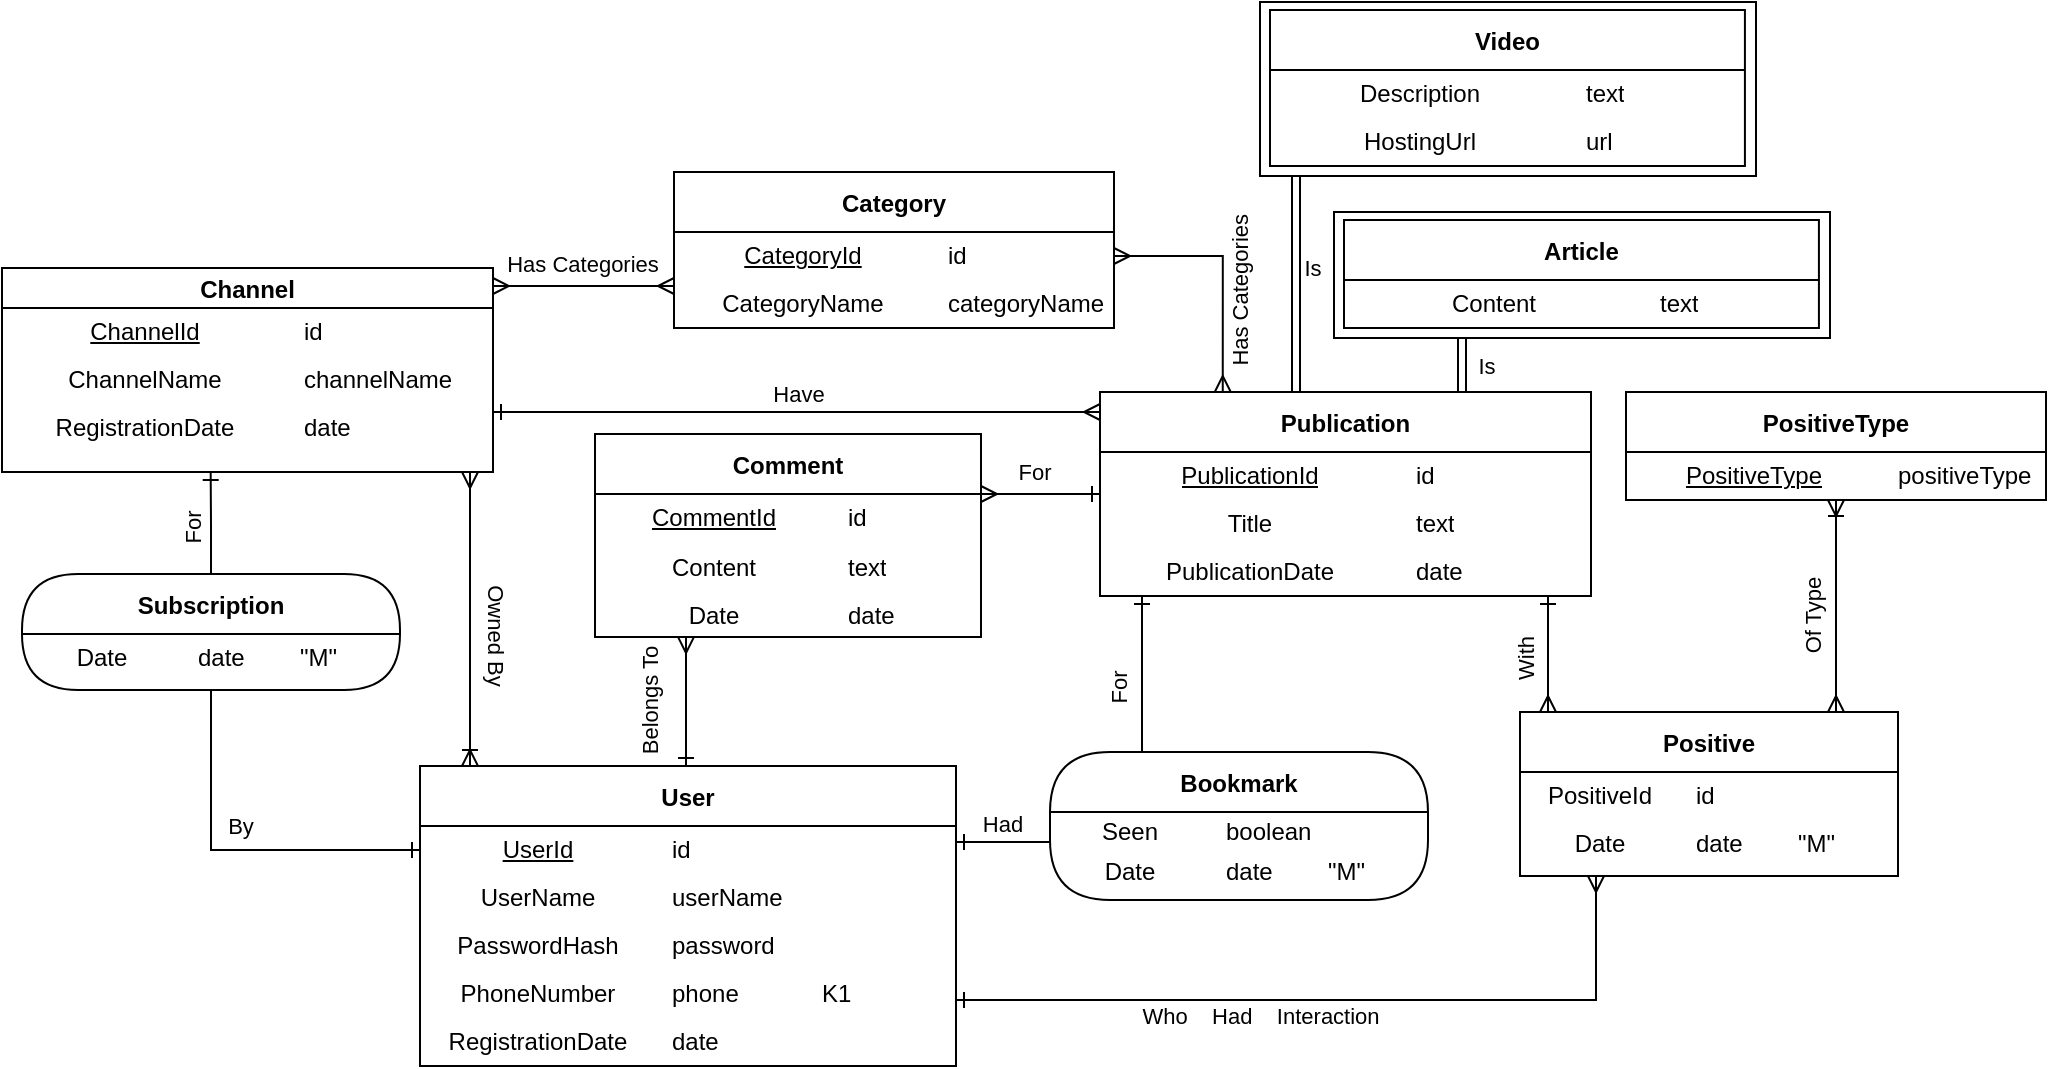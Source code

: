 <mxfile version="22.1.21" type="device">
  <diagram name="Page-1" id="a7904f86-f2b4-8e86-fa97-74104820619b">
    <mxGraphModel dx="1314" dy="-420" grid="0" gridSize="7" guides="1" tooltips="1" connect="1" arrows="1" fold="1" page="1" pageScale="1" pageWidth="1600" pageHeight="1200" background="#FFFFFF" math="0" shadow="0">
      <root>
        <mxCell id="0" />
        <mxCell id="1" parent="0" />
        <mxCell id="O6mVWdG1aA9T7pfdKLCx-261" style="html=1;shape=link;elbow=vertical;edgeStyle=orthogonalEdgeStyle;" parent="1" source="O6mVWdG1aA9T7pfdKLCx-211" target="O6mVWdG1aA9T7pfdKLCx-218" edge="1">
          <mxGeometry relative="1" as="geometry">
            <Array as="points">
              <mxPoint x="665" y="1367" />
              <mxPoint x="665" y="1367" />
            </Array>
          </mxGeometry>
        </mxCell>
        <mxCell id="gUbZzyX4MlJSF8XP6-ke-28" value="Is" style="edgeLabel;html=1;align=center;verticalAlign=middle;resizable=0;points=[];" parent="O6mVWdG1aA9T7pfdKLCx-261" vertex="1" connectable="0">
          <mxGeometry x="-0.313" relative="1" as="geometry">
            <mxPoint x="8" y="12" as="offset" />
          </mxGeometry>
        </mxCell>
        <mxCell id="gUbZzyX4MlJSF8XP6-ke-17" value="" style="rounded=0;whiteSpace=wrap;html=1;" parent="1" vertex="1">
          <mxGeometry x="647" y="1228" width="248" height="87" as="geometry" />
        </mxCell>
        <mxCell id="O6mVWdG1aA9T7pfdKLCx-274" style="edgeStyle=orthogonalEdgeStyle;orthogonalLoop=1;jettySize=auto;html=1;shape=link;" parent="1" source="gUbZzyX4MlJSF8XP6-ke-19" target="O6mVWdG1aA9T7pfdKLCx-218" edge="1">
          <mxGeometry relative="1" as="geometry">
            <mxPoint x="884" y="1317.5" as="sourcePoint" />
            <Array as="points">
              <mxPoint x="748" y="1420" />
              <mxPoint x="748" y="1420" />
            </Array>
          </mxGeometry>
        </mxCell>
        <mxCell id="gUbZzyX4MlJSF8XP6-ke-27" value="Is" style="edgeLabel;html=1;align=center;verticalAlign=middle;resizable=0;points=[];" parent="O6mVWdG1aA9T7pfdKLCx-274" vertex="1" connectable="0">
          <mxGeometry x="-0.308" y="2" relative="1" as="geometry">
            <mxPoint x="10" y="4" as="offset" />
          </mxGeometry>
        </mxCell>
        <mxCell id="O6mVWdG1aA9T7pfdKLCx-171" value="User" style="shape=table;startSize=30;container=1;collapsible=0;childLayout=tableLayout;fixedRows=1;rowLines=0;fontStyle=1;rounded=0;shadow=0;glass=0;strokeColor=default;swimlaneBody=1;horizontal=1;swimlaneHead=1;top=1;bottom=1;left=1;right=1;connectable=1;allowArrows=1;fixDash=0;editable=1;movable=1;resizable=1;rotatable=1;deletable=1;treeFolding=0;pointerEvents=1;enumerate=0;comic=0;movableLabel=0;backgroundOutline=0;metaEdit=0;snapToPoint=0;resizeLastRow=0;columnLines=0;align=center;" parent="1" vertex="1">
          <mxGeometry x="227" y="1610" width="268" height="150" as="geometry" />
        </mxCell>
        <mxCell id="O6mVWdG1aA9T7pfdKLCx-172" value="" style="shape=tableRow;horizontal=0;startSize=0;swimlaneHead=0;swimlaneBody=0;top=0;left=0;bottom=0;right=0;collapsible=0;dropTarget=0;fillColor=none;points=[[0,0.5],[1,0.5]];portConstraint=eastwest;rounded=0;shadow=0;glass=0;strokeColor=default;" parent="O6mVWdG1aA9T7pfdKLCx-171" vertex="1">
          <mxGeometry y="30" width="268" height="24" as="geometry" />
        </mxCell>
        <mxCell id="O6mVWdG1aA9T7pfdKLCx-173" value="&lt;u&gt;UserId&lt;/u&gt;" style="shape=partialRectangle;html=1;whiteSpace=wrap;connectable=0;fillColor=none;top=0;left=0;bottom=0;right=0;overflow=hidden;pointerEvents=1;rounded=0;shadow=0;glass=0;strokeColor=default;spacing=0;spacingBottom=0;" parent="O6mVWdG1aA9T7pfdKLCx-172" vertex="1">
          <mxGeometry width="118" height="24" as="geometry">
            <mxRectangle width="118" height="24" as="alternateBounds" />
          </mxGeometry>
        </mxCell>
        <mxCell id="O6mVWdG1aA9T7pfdKLCx-174" value="id" style="shape=partialRectangle;html=1;whiteSpace=wrap;connectable=0;fillColor=none;top=0;left=0;bottom=0;right=0;align=left;spacingLeft=6;overflow=hidden;rounded=0;shadow=0;glass=0;strokeColor=default;" parent="O6mVWdG1aA9T7pfdKLCx-172" vertex="1">
          <mxGeometry x="118" width="75" height="24" as="geometry">
            <mxRectangle width="75" height="24" as="alternateBounds" />
          </mxGeometry>
        </mxCell>
        <mxCell id="gUbZzyX4MlJSF8XP6-ke-1" style="shape=partialRectangle;html=1;whiteSpace=wrap;connectable=0;fillColor=none;top=0;left=0;bottom=0;right=0;align=left;spacingLeft=6;overflow=hidden;rounded=0;shadow=0;glass=0;strokeColor=default;" parent="O6mVWdG1aA9T7pfdKLCx-172" vertex="1">
          <mxGeometry x="193" width="75" height="24" as="geometry">
            <mxRectangle width="75" height="24" as="alternateBounds" />
          </mxGeometry>
        </mxCell>
        <mxCell id="O6mVWdG1aA9T7pfdKLCx-175" value="" style="shape=tableRow;horizontal=0;startSize=0;swimlaneHead=0;swimlaneBody=0;top=0;left=0;bottom=0;right=0;collapsible=0;dropTarget=0;fillColor=none;points=[[0,0.5],[1,0.5]];portConstraint=eastwest;rounded=0;shadow=0;glass=0;strokeColor=default;" parent="O6mVWdG1aA9T7pfdKLCx-171" vertex="1">
          <mxGeometry y="54" width="268" height="24" as="geometry" />
        </mxCell>
        <mxCell id="O6mVWdG1aA9T7pfdKLCx-176" value="UserName" style="shape=partialRectangle;html=1;whiteSpace=wrap;connectable=0;fillColor=none;top=0;left=0;bottom=0;right=0;overflow=hidden;rounded=0;shadow=0;glass=0;strokeColor=default;" parent="O6mVWdG1aA9T7pfdKLCx-175" vertex="1">
          <mxGeometry width="118" height="24" as="geometry">
            <mxRectangle width="118" height="24" as="alternateBounds" />
          </mxGeometry>
        </mxCell>
        <mxCell id="O6mVWdG1aA9T7pfdKLCx-177" value="userName" style="shape=partialRectangle;html=1;connectable=0;fillColor=none;top=0;left=0;bottom=0;right=0;align=left;spacingLeft=6;overflow=hidden;rounded=0;shadow=0;glass=0;strokeColor=default;labelBorderColor=none;whiteSpace=wrap;" parent="O6mVWdG1aA9T7pfdKLCx-175" vertex="1">
          <mxGeometry x="118" width="75" height="24" as="geometry">
            <mxRectangle width="75" height="24" as="alternateBounds" />
          </mxGeometry>
        </mxCell>
        <mxCell id="gUbZzyX4MlJSF8XP6-ke-2" style="shape=partialRectangle;html=1;connectable=0;fillColor=none;top=0;left=0;bottom=0;right=0;align=left;spacingLeft=6;overflow=hidden;rounded=0;shadow=0;glass=0;strokeColor=default;labelBorderColor=none;whiteSpace=wrap;" parent="O6mVWdG1aA9T7pfdKLCx-175" vertex="1">
          <mxGeometry x="193" width="75" height="24" as="geometry">
            <mxRectangle width="75" height="24" as="alternateBounds" />
          </mxGeometry>
        </mxCell>
        <mxCell id="O6mVWdG1aA9T7pfdKLCx-178" value="" style="shape=tableRow;horizontal=0;startSize=0;swimlaneHead=0;swimlaneBody=0;top=0;left=0;bottom=0;right=0;collapsible=0;dropTarget=0;fillColor=none;points=[[0,0.5],[1,0.5]];portConstraint=eastwest;rounded=0;shadow=0;glass=0;strokeColor=default;" parent="O6mVWdG1aA9T7pfdKLCx-171" vertex="1">
          <mxGeometry y="78" width="268" height="24" as="geometry" />
        </mxCell>
        <mxCell id="O6mVWdG1aA9T7pfdKLCx-179" value="PasswordHash" style="shape=partialRectangle;html=1;whiteSpace=wrap;connectable=0;fillColor=none;top=0;left=0;bottom=0;right=0;overflow=hidden;rounded=0;shadow=0;glass=0;strokeColor=default;" parent="O6mVWdG1aA9T7pfdKLCx-178" vertex="1">
          <mxGeometry width="118" height="24" as="geometry">
            <mxRectangle width="118" height="24" as="alternateBounds" />
          </mxGeometry>
        </mxCell>
        <mxCell id="O6mVWdG1aA9T7pfdKLCx-180" value="password" style="shape=partialRectangle;html=1;connectable=0;fillColor=none;top=0;left=0;bottom=0;right=0;align=left;spacingLeft=6;overflow=hidden;rounded=0;shadow=0;glass=0;strokeColor=default;labelBorderColor=none;whiteSpace=wrap;" parent="O6mVWdG1aA9T7pfdKLCx-178" vertex="1">
          <mxGeometry x="118" width="75" height="24" as="geometry">
            <mxRectangle width="75" height="24" as="alternateBounds" />
          </mxGeometry>
        </mxCell>
        <mxCell id="gUbZzyX4MlJSF8XP6-ke-3" value="" style="shape=partialRectangle;html=1;connectable=0;fillColor=none;top=0;left=0;bottom=0;right=0;align=left;spacingLeft=6;overflow=hidden;rounded=0;shadow=0;glass=0;strokeColor=default;labelBorderColor=none;whiteSpace=wrap;" parent="O6mVWdG1aA9T7pfdKLCx-178" vertex="1">
          <mxGeometry x="193" width="75" height="24" as="geometry">
            <mxRectangle width="75" height="24" as="alternateBounds" />
          </mxGeometry>
        </mxCell>
        <mxCell id="O6mVWdG1aA9T7pfdKLCx-181" value="" style="shape=tableRow;horizontal=0;startSize=0;swimlaneHead=0;swimlaneBody=0;top=0;left=0;bottom=0;right=0;collapsible=0;dropTarget=0;fillColor=none;points=[[0,0.5],[1,0.5]];portConstraint=eastwest;rounded=0;shadow=0;glass=0;strokeColor=default;" parent="O6mVWdG1aA9T7pfdKLCx-171" vertex="1">
          <mxGeometry y="102" width="268" height="24" as="geometry" />
        </mxCell>
        <mxCell id="O6mVWdG1aA9T7pfdKLCx-182" value="PhoneNumber" style="shape=partialRectangle;html=1;whiteSpace=wrap;connectable=0;fillColor=none;top=0;left=0;bottom=0;right=0;overflow=hidden;rounded=0;shadow=0;glass=0;strokeColor=default;" parent="O6mVWdG1aA9T7pfdKLCx-181" vertex="1">
          <mxGeometry width="118" height="24" as="geometry">
            <mxRectangle width="118" height="24" as="alternateBounds" />
          </mxGeometry>
        </mxCell>
        <mxCell id="O6mVWdG1aA9T7pfdKLCx-183" value="phone" style="shape=partialRectangle;html=1;connectable=0;fillColor=none;top=0;left=0;bottom=0;right=0;align=left;spacingLeft=6;overflow=hidden;rounded=0;shadow=0;glass=0;strokeColor=default;labelBorderColor=none;whiteSpace=wrap;" parent="O6mVWdG1aA9T7pfdKLCx-181" vertex="1">
          <mxGeometry x="118" width="75" height="24" as="geometry">
            <mxRectangle width="75" height="24" as="alternateBounds" />
          </mxGeometry>
        </mxCell>
        <mxCell id="gUbZzyX4MlJSF8XP6-ke-4" value="K1" style="shape=partialRectangle;html=1;connectable=0;fillColor=none;top=0;left=0;bottom=0;right=0;align=left;spacingLeft=6;overflow=hidden;rounded=0;shadow=0;glass=0;strokeColor=default;labelBorderColor=none;whiteSpace=wrap;" parent="O6mVWdG1aA9T7pfdKLCx-181" vertex="1">
          <mxGeometry x="193" width="75" height="24" as="geometry">
            <mxRectangle width="75" height="24" as="alternateBounds" />
          </mxGeometry>
        </mxCell>
        <mxCell id="O6mVWdG1aA9T7pfdKLCx-184" value="" style="shape=tableRow;horizontal=0;startSize=0;swimlaneHead=0;swimlaneBody=0;top=0;left=0;bottom=0;right=0;collapsible=0;dropTarget=0;fillColor=none;points=[[0,0.5],[1,0.5]];portConstraint=eastwest;rounded=0;shadow=0;glass=0;strokeColor=default;" parent="O6mVWdG1aA9T7pfdKLCx-171" vertex="1">
          <mxGeometry y="126" width="268" height="24" as="geometry" />
        </mxCell>
        <mxCell id="O6mVWdG1aA9T7pfdKLCx-185" value="RegistrationDate" style="shape=partialRectangle;html=1;whiteSpace=wrap;connectable=0;fillColor=none;top=0;left=0;bottom=0;right=0;overflow=hidden;rounded=0;shadow=0;glass=0;strokeColor=default;" parent="O6mVWdG1aA9T7pfdKLCx-184" vertex="1">
          <mxGeometry width="118" height="24" as="geometry">
            <mxRectangle width="118" height="24" as="alternateBounds" />
          </mxGeometry>
        </mxCell>
        <mxCell id="O6mVWdG1aA9T7pfdKLCx-186" value="date" style="shape=partialRectangle;html=1;connectable=0;fillColor=none;top=0;left=0;bottom=0;right=0;align=left;spacingLeft=6;overflow=hidden;rounded=0;shadow=0;glass=0;strokeColor=default;labelBorderColor=none;whiteSpace=wrap;" parent="O6mVWdG1aA9T7pfdKLCx-184" vertex="1">
          <mxGeometry x="118" width="75" height="24" as="geometry">
            <mxRectangle width="75" height="24" as="alternateBounds" />
          </mxGeometry>
        </mxCell>
        <mxCell id="gUbZzyX4MlJSF8XP6-ke-5" style="shape=partialRectangle;html=1;connectable=0;fillColor=none;top=0;left=0;bottom=0;right=0;align=left;spacingLeft=6;overflow=hidden;rounded=0;shadow=0;glass=0;strokeColor=default;labelBorderColor=none;whiteSpace=wrap;" parent="O6mVWdG1aA9T7pfdKLCx-184" vertex="1">
          <mxGeometry x="193" width="75" height="24" as="geometry">
            <mxRectangle width="75" height="24" as="alternateBounds" />
          </mxGeometry>
        </mxCell>
        <mxCell id="O6mVWdG1aA9T7pfdKLCx-187" value="Comment" style="shape=table;startSize=30;container=1;collapsible=0;childLayout=tableLayout;fixedRows=1;rowLines=0;fontStyle=1;rounded=0;shadow=0;glass=0;strokeColor=default;swimlaneBody=1;horizontal=1;swimlaneHead=1;top=1;bottom=1;left=1;right=1;connectable=1;allowArrows=1;fixDash=0;editable=1;movable=1;resizable=1;rotatable=1;deletable=1;treeFolding=0;pointerEvents=1;enumerate=0;comic=0;movableLabel=0;backgroundOutline=0;metaEdit=0;snapToPoint=0;resizeLastRow=0;columnLines=0;align=center;" parent="1" vertex="1">
          <mxGeometry x="314.5" y="1444" width="193" height="101.458" as="geometry" />
        </mxCell>
        <mxCell id="O6mVWdG1aA9T7pfdKLCx-188" value="" style="shape=tableRow;horizontal=0;startSize=0;swimlaneHead=0;swimlaneBody=0;top=0;left=0;bottom=0;right=0;collapsible=0;dropTarget=0;fillColor=none;points=[[0,0.5],[1,0.5]];portConstraint=eastwest;rounded=0;shadow=0;glass=0;strokeColor=default;" parent="O6mVWdG1aA9T7pfdKLCx-187" vertex="1">
          <mxGeometry y="30" width="193" height="24" as="geometry" />
        </mxCell>
        <mxCell id="O6mVWdG1aA9T7pfdKLCx-189" value="&lt;u&gt;CommentId&lt;/u&gt;" style="shape=partialRectangle;html=1;whiteSpace=wrap;connectable=0;fillColor=none;top=0;left=0;bottom=0;right=0;overflow=hidden;pointerEvents=1;rounded=0;shadow=0;glass=0;strokeColor=default;spacing=0;spacingBottom=0;" parent="O6mVWdG1aA9T7pfdKLCx-188" vertex="1">
          <mxGeometry width="118" height="24" as="geometry">
            <mxRectangle width="118" height="24" as="alternateBounds" />
          </mxGeometry>
        </mxCell>
        <mxCell id="O6mVWdG1aA9T7pfdKLCx-190" value="id" style="shape=partialRectangle;html=1;whiteSpace=wrap;connectable=0;fillColor=none;top=0;left=0;bottom=0;right=0;align=left;spacingLeft=6;overflow=hidden;rounded=0;shadow=0;glass=0;strokeColor=default;" parent="O6mVWdG1aA9T7pfdKLCx-188" vertex="1">
          <mxGeometry x="118" width="75" height="24" as="geometry">
            <mxRectangle width="75" height="24" as="alternateBounds" />
          </mxGeometry>
        </mxCell>
        <mxCell id="O6mVWdG1aA9T7pfdKLCx-191" value="" style="shape=tableRow;horizontal=0;startSize=0;swimlaneHead=0;swimlaneBody=0;top=0;left=0;bottom=0;right=0;collapsible=0;dropTarget=0;fillColor=none;points=[[0,0.5],[1,0.5]];portConstraint=eastwest;rounded=0;shadow=0;glass=0;strokeColor=default;" parent="O6mVWdG1aA9T7pfdKLCx-187" vertex="1">
          <mxGeometry y="54" width="193" height="26" as="geometry" />
        </mxCell>
        <mxCell id="O6mVWdG1aA9T7pfdKLCx-192" value="Content" style="shape=partialRectangle;html=1;whiteSpace=wrap;connectable=0;fillColor=none;top=0;left=0;bottom=0;right=0;overflow=hidden;rounded=0;shadow=0;glass=0;strokeColor=default;" parent="O6mVWdG1aA9T7pfdKLCx-191" vertex="1">
          <mxGeometry width="118" height="26" as="geometry">
            <mxRectangle width="118" height="26" as="alternateBounds" />
          </mxGeometry>
        </mxCell>
        <mxCell id="O6mVWdG1aA9T7pfdKLCx-193" value="text" style="shape=partialRectangle;html=1;connectable=0;fillColor=none;top=0;left=0;bottom=0;right=0;align=left;spacingLeft=6;overflow=hidden;rounded=0;shadow=0;glass=0;strokeColor=default;labelBorderColor=none;whiteSpace=wrap;" parent="O6mVWdG1aA9T7pfdKLCx-191" vertex="1">
          <mxGeometry x="118" width="75" height="26" as="geometry">
            <mxRectangle width="75" height="26" as="alternateBounds" />
          </mxGeometry>
        </mxCell>
        <mxCell id="gUbZzyX4MlJSF8XP6-ke-14" style="shape=tableRow;horizontal=0;startSize=0;swimlaneHead=0;swimlaneBody=0;top=0;left=0;bottom=0;right=0;collapsible=0;dropTarget=0;fillColor=none;points=[[0,0.5],[1,0.5]];portConstraint=eastwest;rounded=0;shadow=0;glass=0;strokeColor=default;" parent="O6mVWdG1aA9T7pfdKLCx-187" vertex="1">
          <mxGeometry y="80" width="193" height="21" as="geometry" />
        </mxCell>
        <mxCell id="gUbZzyX4MlJSF8XP6-ke-15" value="Date" style="shape=partialRectangle;html=1;whiteSpace=wrap;connectable=0;fillColor=none;top=0;left=0;bottom=0;right=0;overflow=hidden;rounded=0;shadow=0;glass=0;strokeColor=default;" parent="gUbZzyX4MlJSF8XP6-ke-14" vertex="1">
          <mxGeometry width="118" height="21" as="geometry">
            <mxRectangle width="118" height="21" as="alternateBounds" />
          </mxGeometry>
        </mxCell>
        <mxCell id="gUbZzyX4MlJSF8XP6-ke-16" value="date" style="shape=partialRectangle;html=1;connectable=0;fillColor=none;top=0;left=0;bottom=0;right=0;align=left;spacingLeft=6;overflow=hidden;rounded=0;shadow=0;glass=0;strokeColor=default;labelBorderColor=none;whiteSpace=wrap;" parent="gUbZzyX4MlJSF8XP6-ke-14" vertex="1">
          <mxGeometry x="118" width="75" height="21" as="geometry">
            <mxRectangle width="75" height="21" as="alternateBounds" />
          </mxGeometry>
        </mxCell>
        <mxCell id="upO5-8cxr_w6HG9FUY-J-70" style="edgeStyle=orthogonalEdgeStyle;rounded=0;orthogonalLoop=1;jettySize=auto;html=1;endArrow=ERoneToMany;endFill=0;startArrow=ERmany;startFill=0;" parent="1" target="O6mVWdG1aA9T7pfdKLCx-171" edge="1">
          <mxGeometry relative="1" as="geometry">
            <mxPoint x="252" y="1463" as="sourcePoint" />
            <Array as="points">
              <mxPoint x="252" y="1574" />
              <mxPoint x="252" y="1574" />
            </Array>
          </mxGeometry>
        </mxCell>
        <mxCell id="upO5-8cxr_w6HG9FUY-J-71" value="Owned By" style="edgeLabel;html=1;align=center;verticalAlign=middle;resizable=0;points=[];rotation=90;" parent="upO5-8cxr_w6HG9FUY-J-70" vertex="1" connectable="0">
          <mxGeometry x="-0.019" y="-1" relative="1" as="geometry">
            <mxPoint x="14" y="9" as="offset" />
          </mxGeometry>
        </mxCell>
        <mxCell id="kQStDC7VMyuqAMAWXf__-1" style="edgeStyle=orthogonalEdgeStyle;rounded=0;orthogonalLoop=1;jettySize=auto;html=1;startArrow=ERone;startFill=0;endArrow=ERmany;endFill=0;" parent="1" source="O6mVWdG1aA9T7pfdKLCx-194" target="O6mVWdG1aA9T7pfdKLCx-218" edge="1">
          <mxGeometry relative="1" as="geometry">
            <Array as="points">
              <mxPoint x="430" y="1433" />
              <mxPoint x="430" y="1433" />
            </Array>
          </mxGeometry>
        </mxCell>
        <mxCell id="kQStDC7VMyuqAMAWXf__-2" value="Have" style="edgeLabel;html=1;align=center;verticalAlign=middle;resizable=0;points=[];" parent="kQStDC7VMyuqAMAWXf__-1" vertex="1" connectable="0">
          <mxGeometry x="-0.147" y="2" relative="1" as="geometry">
            <mxPoint x="23" y="-7" as="offset" />
          </mxGeometry>
        </mxCell>
        <mxCell id="O6mVWdG1aA9T7pfdKLCx-194" value="Channel" style="shape=table;startSize=20;container=1;collapsible=0;childLayout=tableLayout;fixedRows=1;rowLines=0;fontStyle=1;rounded=0;shadow=0;glass=0;strokeColor=default;swimlaneBody=1;horizontal=1;swimlaneHead=1;top=1;bottom=1;left=1;right=1;connectable=1;allowArrows=1;fixDash=0;editable=1;movable=1;resizable=1;rotatable=1;deletable=1;treeFolding=0;pointerEvents=1;enumerate=0;comic=0;movableLabel=0;backgroundOutline=0;metaEdit=0;snapToPoint=0;resizeLastRow=0;columnLines=0;align=center;" parent="1" vertex="1">
          <mxGeometry x="18" y="1361" width="245.5" height="102" as="geometry" />
        </mxCell>
        <mxCell id="O6mVWdG1aA9T7pfdKLCx-195" value="" style="shape=tableRow;horizontal=0;startSize=0;swimlaneHead=0;swimlaneBody=0;top=0;left=0;bottom=0;right=0;collapsible=0;dropTarget=0;fillColor=none;points=[[0,0.5],[1,0.5]];portConstraint=eastwest;rounded=0;shadow=0;glass=0;strokeColor=default;" parent="O6mVWdG1aA9T7pfdKLCx-194" vertex="1">
          <mxGeometry y="20" width="245.5" height="24" as="geometry" />
        </mxCell>
        <mxCell id="O6mVWdG1aA9T7pfdKLCx-196" value="&lt;u&gt;ChannelId&lt;/u&gt;" style="shape=partialRectangle;html=1;whiteSpace=wrap;connectable=0;fillColor=none;top=0;left=0;bottom=0;right=0;overflow=hidden;pointerEvents=1;rounded=0;shadow=0;glass=0;strokeColor=default;spacing=0;spacingBottom=0;" parent="O6mVWdG1aA9T7pfdKLCx-195" vertex="1">
          <mxGeometry width="143" height="24" as="geometry">
            <mxRectangle width="143" height="24" as="alternateBounds" />
          </mxGeometry>
        </mxCell>
        <mxCell id="O6mVWdG1aA9T7pfdKLCx-197" value="id" style="shape=partialRectangle;html=1;whiteSpace=wrap;connectable=0;fillColor=none;top=0;left=0;bottom=0;right=0;align=left;spacingLeft=6;overflow=hidden;rounded=0;shadow=0;glass=0;strokeColor=default;" parent="O6mVWdG1aA9T7pfdKLCx-195" vertex="1">
          <mxGeometry x="143" width="103" height="24" as="geometry">
            <mxRectangle width="103" height="24" as="alternateBounds" />
          </mxGeometry>
        </mxCell>
        <mxCell id="O6mVWdG1aA9T7pfdKLCx-198" value="" style="shape=tableRow;horizontal=0;startSize=0;swimlaneHead=0;swimlaneBody=0;top=0;left=0;bottom=0;right=0;collapsible=0;dropTarget=0;fillColor=none;points=[[0,0.5],[1,0.5]];portConstraint=eastwest;rounded=0;shadow=0;glass=0;strokeColor=default;" parent="O6mVWdG1aA9T7pfdKLCx-194" vertex="1">
          <mxGeometry y="44" width="245.5" height="24" as="geometry" />
        </mxCell>
        <mxCell id="O6mVWdG1aA9T7pfdKLCx-199" value="ChannelName" style="shape=partialRectangle;html=1;whiteSpace=wrap;connectable=0;fillColor=none;top=0;left=0;bottom=0;right=0;overflow=hidden;rounded=0;shadow=0;glass=0;strokeColor=default;" parent="O6mVWdG1aA9T7pfdKLCx-198" vertex="1">
          <mxGeometry width="143" height="24" as="geometry">
            <mxRectangle width="143" height="24" as="alternateBounds" />
          </mxGeometry>
        </mxCell>
        <mxCell id="O6mVWdG1aA9T7pfdKLCx-200" value="channelName" style="shape=partialRectangle;html=1;connectable=0;fillColor=none;top=0;left=0;bottom=0;right=0;align=left;spacingLeft=6;overflow=hidden;rounded=0;shadow=0;glass=0;strokeColor=default;labelBorderColor=none;whiteSpace=wrap;" parent="O6mVWdG1aA9T7pfdKLCx-198" vertex="1">
          <mxGeometry x="143" width="103" height="24" as="geometry">
            <mxRectangle width="103" height="24" as="alternateBounds" />
          </mxGeometry>
        </mxCell>
        <mxCell id="O6mVWdG1aA9T7pfdKLCx-201" value="" style="shape=tableRow;horizontal=0;startSize=0;swimlaneHead=0;swimlaneBody=0;top=0;left=0;bottom=0;right=0;collapsible=0;dropTarget=0;fillColor=none;points=[[0,0.5],[1,0.5]];portConstraint=eastwest;rounded=0;shadow=0;glass=0;strokeColor=default;" parent="O6mVWdG1aA9T7pfdKLCx-194" vertex="1">
          <mxGeometry y="68" width="245.5" height="24" as="geometry" />
        </mxCell>
        <mxCell id="O6mVWdG1aA9T7pfdKLCx-202" value="RegistrationDate" style="shape=partialRectangle;html=1;whiteSpace=wrap;connectable=0;fillColor=none;top=0;left=0;bottom=0;right=0;overflow=hidden;rounded=0;shadow=0;glass=0;strokeColor=default;" parent="O6mVWdG1aA9T7pfdKLCx-201" vertex="1">
          <mxGeometry width="143" height="24" as="geometry">
            <mxRectangle width="143" height="24" as="alternateBounds" />
          </mxGeometry>
        </mxCell>
        <mxCell id="O6mVWdG1aA9T7pfdKLCx-203" value="date" style="shape=partialRectangle;html=1;connectable=0;fillColor=none;top=0;left=0;bottom=0;right=0;align=left;spacingLeft=6;overflow=hidden;rounded=0;shadow=0;glass=0;strokeColor=default;labelBorderColor=none;whiteSpace=wrap;" parent="O6mVWdG1aA9T7pfdKLCx-201" vertex="1">
          <mxGeometry x="143" width="103" height="24" as="geometry">
            <mxRectangle width="103" height="24" as="alternateBounds" />
          </mxGeometry>
        </mxCell>
        <mxCell id="O6mVWdG1aA9T7pfdKLCx-204" value="Category" style="shape=table;startSize=30;container=1;collapsible=0;childLayout=tableLayout;fixedRows=1;rowLines=0;fontStyle=1;rounded=0;shadow=0;glass=0;strokeColor=default;swimlaneBody=1;horizontal=1;swimlaneHead=1;top=1;bottom=1;left=1;right=1;connectable=1;allowArrows=1;fixDash=0;editable=1;movable=1;resizable=1;rotatable=1;deletable=1;treeFolding=0;pointerEvents=1;enumerate=0;comic=0;movableLabel=0;backgroundOutline=0;metaEdit=0;snapToPoint=0;resizeLastRow=0;columnLines=0;align=center;" parent="1" vertex="1">
          <mxGeometry x="354" y="1313" width="220" height="78" as="geometry" />
        </mxCell>
        <mxCell id="O6mVWdG1aA9T7pfdKLCx-205" value="" style="shape=tableRow;horizontal=0;startSize=0;swimlaneHead=0;swimlaneBody=0;top=0;left=0;bottom=0;right=0;collapsible=0;dropTarget=0;fillColor=none;points=[[0,0.5],[1,0.5]];portConstraint=eastwest;rounded=0;shadow=0;glass=0;strokeColor=default;" parent="O6mVWdG1aA9T7pfdKLCx-204" vertex="1">
          <mxGeometry y="30" width="220" height="24" as="geometry" />
        </mxCell>
        <mxCell id="O6mVWdG1aA9T7pfdKLCx-206" value="&lt;u&gt;CategoryId&lt;/u&gt;" style="shape=partialRectangle;html=1;whiteSpace=wrap;connectable=0;fillColor=none;top=0;left=0;bottom=0;right=0;overflow=hidden;pointerEvents=1;rounded=0;shadow=0;glass=0;strokeColor=default;spacing=0;spacingBottom=0;" parent="O6mVWdG1aA9T7pfdKLCx-205" vertex="1">
          <mxGeometry width="129" height="24" as="geometry">
            <mxRectangle width="129" height="24" as="alternateBounds" />
          </mxGeometry>
        </mxCell>
        <mxCell id="O6mVWdG1aA9T7pfdKLCx-207" value="id" style="shape=partialRectangle;html=1;whiteSpace=wrap;connectable=0;fillColor=none;top=0;left=0;bottom=0;right=0;align=left;spacingLeft=6;overflow=hidden;rounded=0;shadow=0;glass=0;strokeColor=default;" parent="O6mVWdG1aA9T7pfdKLCx-205" vertex="1">
          <mxGeometry x="129" width="91" height="24" as="geometry">
            <mxRectangle width="91" height="24" as="alternateBounds" />
          </mxGeometry>
        </mxCell>
        <mxCell id="O6mVWdG1aA9T7pfdKLCx-208" value="" style="shape=tableRow;horizontal=0;startSize=0;swimlaneHead=0;swimlaneBody=0;top=0;left=0;bottom=0;right=0;collapsible=0;dropTarget=0;fillColor=none;points=[[0,0.5],[1,0.5]];portConstraint=eastwest;rounded=0;shadow=0;glass=0;strokeColor=default;" parent="O6mVWdG1aA9T7pfdKLCx-204" vertex="1">
          <mxGeometry y="54" width="220" height="24" as="geometry" />
        </mxCell>
        <mxCell id="O6mVWdG1aA9T7pfdKLCx-209" value="CategoryName" style="shape=partialRectangle;html=1;whiteSpace=wrap;connectable=0;fillColor=none;top=0;left=0;bottom=0;right=0;overflow=hidden;rounded=0;shadow=0;glass=0;strokeColor=default;" parent="O6mVWdG1aA9T7pfdKLCx-208" vertex="1">
          <mxGeometry width="129" height="24" as="geometry">
            <mxRectangle width="129" height="24" as="alternateBounds" />
          </mxGeometry>
        </mxCell>
        <mxCell id="O6mVWdG1aA9T7pfdKLCx-210" value="categoryName" style="shape=partialRectangle;html=1;connectable=0;fillColor=none;top=0;left=0;bottom=0;right=0;align=left;spacingLeft=6;overflow=hidden;rounded=0;shadow=0;glass=0;strokeColor=default;labelBorderColor=none;whiteSpace=wrap;" parent="O6mVWdG1aA9T7pfdKLCx-208" vertex="1">
          <mxGeometry x="129" width="91" height="24" as="geometry">
            <mxRectangle width="91" height="24" as="alternateBounds" />
          </mxGeometry>
        </mxCell>
        <object label="Video" id="O6mVWdG1aA9T7pfdKLCx-211">
          <mxCell style="shape=table;startSize=30;container=1;collapsible=0;childLayout=tableLayout;fixedRows=1;rowLines=0;fontStyle=1;rounded=0;shadow=0;glass=0;swimlaneBody=1;horizontal=1;swimlaneHead=1;top=1;bottom=1;left=1;right=1;connectable=1;allowArrows=1;fixDash=0;editable=1;movable=1;resizable=1;rotatable=1;deletable=1;treeFolding=0;pointerEvents=1;enumerate=0;comic=0;movableLabel=0;backgroundOutline=0;metaEdit=0;snapToPoint=0;resizeLastRow=0;columnLines=0;align=center;resizeLast=0;treeMoving=0;moveCells=0;" parent="1" vertex="1">
            <mxGeometry x="652" y="1232" width="237.462" height="78" as="geometry" />
          </mxCell>
        </object>
        <mxCell id="O6mVWdG1aA9T7pfdKLCx-212" value="" style="shape=tableRow;horizontal=0;startSize=0;swimlaneHead=0;swimlaneBody=0;top=0;left=0;bottom=0;right=0;collapsible=0;dropTarget=0;fillColor=none;points=[[0,0.5],[1,0.5]];portConstraint=eastwest;rounded=0;shadow=0;glass=0;strokeColor=default;" parent="O6mVWdG1aA9T7pfdKLCx-211" vertex="1">
          <mxGeometry y="30" width="237.462" height="24" as="geometry" />
        </mxCell>
        <mxCell id="O6mVWdG1aA9T7pfdKLCx-213" value="Description" style="shape=partialRectangle;html=1;whiteSpace=wrap;connectable=0;fillColor=none;top=0;left=0;bottom=0;right=0;overflow=hidden;rounded=0;shadow=0;glass=0;strokeColor=default;" parent="O6mVWdG1aA9T7pfdKLCx-212" vertex="1">
          <mxGeometry width="150" height="24" as="geometry">
            <mxRectangle width="150" height="24" as="alternateBounds" />
          </mxGeometry>
        </mxCell>
        <mxCell id="O6mVWdG1aA9T7pfdKLCx-214" value="text" style="shape=partialRectangle;html=1;connectable=0;fillColor=none;top=0;left=0;bottom=0;right=0;align=left;spacingLeft=6;overflow=hidden;rounded=0;shadow=0;glass=0;strokeColor=default;labelBorderColor=none;whiteSpace=wrap;" parent="O6mVWdG1aA9T7pfdKLCx-212" vertex="1">
          <mxGeometry x="150" width="87" height="24" as="geometry">
            <mxRectangle width="87" height="24" as="alternateBounds" />
          </mxGeometry>
        </mxCell>
        <mxCell id="O6mVWdG1aA9T7pfdKLCx-215" value="" style="shape=tableRow;horizontal=0;startSize=0;swimlaneHead=0;swimlaneBody=0;top=0;left=0;bottom=0;right=0;collapsible=0;dropTarget=0;fillColor=none;points=[[0,0.5],[1,0.5]];portConstraint=eastwest;rounded=0;shadow=0;glass=0;strokeColor=default;" parent="O6mVWdG1aA9T7pfdKLCx-211" vertex="1">
          <mxGeometry y="54" width="237.462" height="24" as="geometry" />
        </mxCell>
        <mxCell id="O6mVWdG1aA9T7pfdKLCx-216" value="HostingUrl" style="shape=partialRectangle;html=1;whiteSpace=wrap;connectable=0;fillColor=none;top=0;left=0;bottom=0;right=0;overflow=hidden;rounded=0;shadow=0;glass=0;strokeColor=default;" parent="O6mVWdG1aA9T7pfdKLCx-215" vertex="1">
          <mxGeometry width="150" height="24" as="geometry">
            <mxRectangle width="150" height="24" as="alternateBounds" />
          </mxGeometry>
        </mxCell>
        <mxCell id="O6mVWdG1aA9T7pfdKLCx-217" value="url" style="shape=partialRectangle;html=1;connectable=0;fillColor=none;top=0;left=0;bottom=0;right=0;align=left;spacingLeft=6;overflow=hidden;rounded=0;shadow=0;glass=0;strokeColor=default;labelBorderColor=none;whiteSpace=wrap;" parent="O6mVWdG1aA9T7pfdKLCx-215" vertex="1">
          <mxGeometry x="150" width="87" height="24" as="geometry">
            <mxRectangle width="87" height="24" as="alternateBounds" />
          </mxGeometry>
        </mxCell>
        <mxCell id="upO5-8cxr_w6HG9FUY-J-51" style="edgeStyle=orthogonalEdgeStyle;rounded=0;orthogonalLoop=1;jettySize=auto;html=1;exitX=0.25;exitY=0;exitDx=0;exitDy=0;entryX=1;entryY=0.5;entryDx=0;entryDy=0;endArrow=ERmany;endFill=0;startArrow=ERmany;startFill=0;" parent="1" source="O6mVWdG1aA9T7pfdKLCx-218" target="O6mVWdG1aA9T7pfdKLCx-205" edge="1">
          <mxGeometry relative="1" as="geometry" />
        </mxCell>
        <mxCell id="upO5-8cxr_w6HG9FUY-J-52" value="Has Categories" style="edgeLabel;html=1;align=center;verticalAlign=middle;resizable=0;points=[];rotation=-90;" parent="upO5-8cxr_w6HG9FUY-J-51" vertex="1" connectable="0">
          <mxGeometry x="0.191" y="2" relative="1" as="geometry">
            <mxPoint x="13" y="16" as="offset" />
          </mxGeometry>
        </mxCell>
        <mxCell id="O6mVWdG1aA9T7pfdKLCx-218" value="Publication" style="shape=table;startSize=30;container=1;collapsible=0;childLayout=tableLayout;fixedRows=1;rowLines=0;fontStyle=1;rounded=0;shadow=0;glass=0;strokeColor=default;swimlaneBody=1;horizontal=1;swimlaneHead=1;top=1;bottom=1;left=1;right=1;connectable=1;allowArrows=1;fixDash=0;editable=1;movable=1;resizable=1;rotatable=1;deletable=1;treeFolding=0;pointerEvents=1;enumerate=0;comic=0;movableLabel=0;backgroundOutline=0;metaEdit=0;snapToPoint=0;resizeLastRow=0;columnLines=0;align=center;" parent="1" vertex="1">
          <mxGeometry x="567" y="1423" width="245.5" height="102" as="geometry" />
        </mxCell>
        <mxCell id="O6mVWdG1aA9T7pfdKLCx-219" value="" style="shape=tableRow;horizontal=0;startSize=0;swimlaneHead=0;swimlaneBody=0;top=0;left=0;bottom=0;right=0;collapsible=0;dropTarget=0;fillColor=none;points=[[0,0.5],[1,0.5]];portConstraint=eastwest;rounded=0;shadow=0;glass=0;strokeColor=default;" parent="O6mVWdG1aA9T7pfdKLCx-218" vertex="1">
          <mxGeometry y="30" width="245.5" height="24" as="geometry" />
        </mxCell>
        <mxCell id="O6mVWdG1aA9T7pfdKLCx-220" value="&lt;u&gt;PublicationId&lt;/u&gt;" style="shape=partialRectangle;html=1;whiteSpace=wrap;connectable=0;fillColor=none;top=0;left=0;bottom=0;right=0;overflow=hidden;pointerEvents=1;rounded=0;shadow=0;glass=0;strokeColor=default;spacing=0;spacingBottom=0;" parent="O6mVWdG1aA9T7pfdKLCx-219" vertex="1">
          <mxGeometry width="150" height="24" as="geometry">
            <mxRectangle width="150" height="24" as="alternateBounds" />
          </mxGeometry>
        </mxCell>
        <mxCell id="O6mVWdG1aA9T7pfdKLCx-221" value="id" style="shape=partialRectangle;html=1;whiteSpace=wrap;connectable=0;fillColor=none;top=0;left=0;bottom=0;right=0;align=left;spacingLeft=6;overflow=hidden;rounded=0;shadow=0;glass=0;strokeColor=default;" parent="O6mVWdG1aA9T7pfdKLCx-219" vertex="1">
          <mxGeometry x="150" width="96" height="24" as="geometry">
            <mxRectangle width="96" height="24" as="alternateBounds" />
          </mxGeometry>
        </mxCell>
        <mxCell id="O6mVWdG1aA9T7pfdKLCx-222" value="" style="shape=tableRow;horizontal=0;startSize=0;swimlaneHead=0;swimlaneBody=0;top=0;left=0;bottom=0;right=0;collapsible=0;dropTarget=0;fillColor=none;points=[[0,0.5],[1,0.5]];portConstraint=eastwest;rounded=0;shadow=0;glass=0;strokeColor=default;" parent="O6mVWdG1aA9T7pfdKLCx-218" vertex="1">
          <mxGeometry y="54" width="245.5" height="24" as="geometry" />
        </mxCell>
        <mxCell id="O6mVWdG1aA9T7pfdKLCx-223" value="Title" style="shape=partialRectangle;html=1;whiteSpace=wrap;connectable=0;fillColor=none;top=0;left=0;bottom=0;right=0;overflow=hidden;rounded=0;shadow=0;glass=0;strokeColor=default;" parent="O6mVWdG1aA9T7pfdKLCx-222" vertex="1">
          <mxGeometry width="150" height="24" as="geometry">
            <mxRectangle width="150" height="24" as="alternateBounds" />
          </mxGeometry>
        </mxCell>
        <mxCell id="O6mVWdG1aA9T7pfdKLCx-224" value="text" style="shape=partialRectangle;html=1;connectable=0;fillColor=none;top=0;left=0;bottom=0;right=0;align=left;spacingLeft=6;overflow=hidden;rounded=0;shadow=0;glass=0;strokeColor=default;labelBorderColor=none;whiteSpace=wrap;" parent="O6mVWdG1aA9T7pfdKLCx-222" vertex="1">
          <mxGeometry x="150" width="96" height="24" as="geometry">
            <mxRectangle width="96" height="24" as="alternateBounds" />
          </mxGeometry>
        </mxCell>
        <mxCell id="gUbZzyX4MlJSF8XP6-ke-10" style="shape=tableRow;horizontal=0;startSize=0;swimlaneHead=0;swimlaneBody=0;top=0;left=0;bottom=0;right=0;collapsible=0;dropTarget=0;fillColor=none;points=[[0,0.5],[1,0.5]];portConstraint=eastwest;rounded=0;shadow=0;glass=0;strokeColor=default;" parent="O6mVWdG1aA9T7pfdKLCx-218" vertex="1">
          <mxGeometry y="78" width="245.5" height="24" as="geometry" />
        </mxCell>
        <mxCell id="gUbZzyX4MlJSF8XP6-ke-11" value="PublicationDate" style="shape=partialRectangle;html=1;whiteSpace=wrap;connectable=0;fillColor=none;top=0;left=0;bottom=0;right=0;overflow=hidden;rounded=0;shadow=0;glass=0;strokeColor=default;" parent="gUbZzyX4MlJSF8XP6-ke-10" vertex="1">
          <mxGeometry width="150" height="24" as="geometry">
            <mxRectangle width="150" height="24" as="alternateBounds" />
          </mxGeometry>
        </mxCell>
        <mxCell id="gUbZzyX4MlJSF8XP6-ke-12" value="date" style="shape=partialRectangle;html=1;connectable=0;fillColor=none;top=0;left=0;bottom=0;right=0;align=left;spacingLeft=6;overflow=hidden;rounded=0;shadow=0;glass=0;strokeColor=default;labelBorderColor=none;whiteSpace=wrap;" parent="gUbZzyX4MlJSF8XP6-ke-10" vertex="1">
          <mxGeometry x="150" width="96" height="24" as="geometry">
            <mxRectangle width="96" height="24" as="alternateBounds" />
          </mxGeometry>
        </mxCell>
        <mxCell id="upO5-8cxr_w6HG9FUY-J-63" style="edgeStyle=orthogonalEdgeStyle;rounded=0;orthogonalLoop=1;jettySize=auto;html=1;exitX=0.5;exitY=0;exitDx=0;exitDy=0;endArrow=ERone;endFill=0;" parent="1" source="O6mVWdG1aA9T7pfdKLCx-231" edge="1">
          <mxGeometry relative="1" as="geometry">
            <mxPoint x="122.333" y="1463" as="targetPoint" />
          </mxGeometry>
        </mxCell>
        <mxCell id="O6mVWdG1aA9T7pfdKLCx-231" value="Subscription" style="shape=table;startSize=30;container=1;collapsible=0;childLayout=tableLayout;fixedRows=1;rowLines=0;fontStyle=1;rounded=1;shadow=0;glass=0;strokeColor=default;columnLines=0;labelBorderColor=none;labelBackgroundColor=none;arcSize=50;" parent="1" vertex="1">
          <mxGeometry x="28" y="1514" width="189" height="58" as="geometry" />
        </mxCell>
        <mxCell id="O6mVWdG1aA9T7pfdKLCx-232" style="shape=tableRow;horizontal=0;startSize=0;swimlaneHead=0;swimlaneBody=0;top=0;left=0;bottom=0;right=0;collapsible=0;dropTarget=0;fillColor=none;points=[[0,0.5],[1,0.5]];portConstraint=eastwest;rounded=0;shadow=0;glass=0;strokeColor=default;fontStyle=0;" parent="O6mVWdG1aA9T7pfdKLCx-231" vertex="1">
          <mxGeometry y="30" width="189" height="24" as="geometry" />
        </mxCell>
        <mxCell id="O6mVWdG1aA9T7pfdKLCx-233" value="Date" style="shape=partialRectangle;html=1;whiteSpace=wrap;connectable=0;fillColor=none;top=0;left=0;bottom=0;right=0;overflow=hidden;pointerEvents=1;rounded=0;shadow=0;glass=0;strokeColor=default;spacing=0;spacingBottom=0;fontStyle=0;" parent="O6mVWdG1aA9T7pfdKLCx-232" vertex="1">
          <mxGeometry width="80" height="24" as="geometry">
            <mxRectangle width="80" height="24" as="alternateBounds" />
          </mxGeometry>
        </mxCell>
        <mxCell id="O6mVWdG1aA9T7pfdKLCx-234" value="date" style="shape=partialRectangle;html=1;whiteSpace=wrap;connectable=0;fillColor=none;top=0;left=0;bottom=0;right=0;align=left;spacingLeft=6;overflow=hidden;rounded=0;shadow=0;glass=0;strokeColor=default;fontStyle=0;" parent="O6mVWdG1aA9T7pfdKLCx-232" vertex="1">
          <mxGeometry x="80" width="51" height="24" as="geometry">
            <mxRectangle width="51" height="24" as="alternateBounds" />
          </mxGeometry>
        </mxCell>
        <mxCell id="O6mVWdG1aA9T7pfdKLCx-235" value="&quot;M&quot;" style="shape=partialRectangle;html=1;whiteSpace=wrap;connectable=0;fillColor=none;top=0;left=0;bottom=0;right=0;align=left;spacingLeft=6;overflow=hidden;rounded=0;shadow=0;glass=0;strokeColor=default;fontStyle=0;" parent="O6mVWdG1aA9T7pfdKLCx-232" vertex="1">
          <mxGeometry x="131" width="29" height="24" as="geometry">
            <mxRectangle width="29" height="24" as="alternateBounds" />
          </mxGeometry>
        </mxCell>
        <mxCell id="O6mVWdG1aA9T7pfdKLCx-236" style="shape=partialRectangle;html=1;whiteSpace=wrap;connectable=0;fillColor=none;top=0;left=0;bottom=0;right=0;align=left;spacingLeft=6;overflow=hidden;rounded=0;shadow=0;glass=0;strokeColor=default;fontStyle=0;" parent="O6mVWdG1aA9T7pfdKLCx-232" vertex="1">
          <mxGeometry x="160" width="29" height="24" as="geometry">
            <mxRectangle width="29" height="24" as="alternateBounds" />
          </mxGeometry>
        </mxCell>
        <mxCell id="O6mVWdG1aA9T7pfdKLCx-237" value="Bookmark" style="shape=table;startSize=30;container=1;collapsible=0;childLayout=tableLayout;fixedRows=1;rowLines=0;fontStyle=1;rounded=1;shadow=0;glass=0;strokeColor=default;columnLines=0;labelBorderColor=none;labelBackgroundColor=none;arcSize=50;" parent="1" vertex="1">
          <mxGeometry x="542" y="1603" width="189" height="74" as="geometry" />
        </mxCell>
        <mxCell id="O6mVWdG1aA9T7pfdKLCx-238" style="shape=tableRow;horizontal=0;startSize=0;swimlaneHead=0;swimlaneBody=0;top=0;left=0;bottom=0;right=0;collapsible=0;dropTarget=0;fillColor=none;points=[[0,0.5],[1,0.5]];portConstraint=eastwest;rounded=0;shadow=0;glass=0;strokeColor=default;fontStyle=0;" parent="O6mVWdG1aA9T7pfdKLCx-237" vertex="1">
          <mxGeometry y="30" width="189" height="20" as="geometry" />
        </mxCell>
        <mxCell id="O6mVWdG1aA9T7pfdKLCx-239" value="Seen" style="shape=partialRectangle;html=1;whiteSpace=wrap;connectable=0;fillColor=none;top=0;left=0;bottom=0;right=0;overflow=hidden;pointerEvents=1;rounded=0;shadow=0;glass=0;strokeColor=default;spacing=0;spacingBottom=0;fontStyle=0;" parent="O6mVWdG1aA9T7pfdKLCx-238" vertex="1">
          <mxGeometry width="80" height="20" as="geometry">
            <mxRectangle width="80" height="20" as="alternateBounds" />
          </mxGeometry>
        </mxCell>
        <mxCell id="O6mVWdG1aA9T7pfdKLCx-240" value="boolean" style="shape=partialRectangle;html=1;whiteSpace=wrap;connectable=0;fillColor=none;top=0;left=0;bottom=0;right=0;align=left;spacingLeft=6;overflow=hidden;rounded=0;shadow=0;glass=0;strokeColor=default;fontStyle=0;" parent="O6mVWdG1aA9T7pfdKLCx-238" vertex="1">
          <mxGeometry x="80" width="51" height="20" as="geometry">
            <mxRectangle width="51" height="20" as="alternateBounds" />
          </mxGeometry>
        </mxCell>
        <mxCell id="O6mVWdG1aA9T7pfdKLCx-241" value="" style="shape=partialRectangle;html=1;whiteSpace=wrap;connectable=0;fillColor=none;top=0;left=0;bottom=0;right=0;align=left;spacingLeft=6;overflow=hidden;rounded=0;shadow=0;glass=0;strokeColor=default;fontStyle=0;" parent="O6mVWdG1aA9T7pfdKLCx-238" vertex="1">
          <mxGeometry x="131" width="29" height="20" as="geometry">
            <mxRectangle width="29" height="20" as="alternateBounds" />
          </mxGeometry>
        </mxCell>
        <mxCell id="O6mVWdG1aA9T7pfdKLCx-242" style="shape=partialRectangle;html=1;whiteSpace=wrap;connectable=0;fillColor=none;top=0;left=0;bottom=0;right=0;align=left;spacingLeft=6;overflow=hidden;rounded=0;shadow=0;glass=0;strokeColor=default;fontStyle=0;" parent="O6mVWdG1aA9T7pfdKLCx-238" vertex="1">
          <mxGeometry x="160" width="29" height="20" as="geometry">
            <mxRectangle width="29" height="20" as="alternateBounds" />
          </mxGeometry>
        </mxCell>
        <mxCell id="O6mVWdG1aA9T7pfdKLCx-243" style="shape=tableRow;horizontal=0;startSize=0;swimlaneHead=0;swimlaneBody=0;top=0;left=0;bottom=0;right=0;collapsible=0;dropTarget=0;fillColor=none;points=[[0,0.5],[1,0.5]];portConstraint=eastwest;rounded=0;shadow=0;glass=0;strokeColor=default;fontStyle=0;" parent="O6mVWdG1aA9T7pfdKLCx-237" vertex="1">
          <mxGeometry y="50" width="189" height="20" as="geometry" />
        </mxCell>
        <mxCell id="O6mVWdG1aA9T7pfdKLCx-244" value="Date" style="shape=partialRectangle;html=1;whiteSpace=wrap;connectable=0;fillColor=none;top=0;left=0;bottom=0;right=0;overflow=hidden;pointerEvents=1;rounded=0;shadow=0;glass=0;strokeColor=default;spacing=0;spacingBottom=0;fontStyle=0;" parent="O6mVWdG1aA9T7pfdKLCx-243" vertex="1">
          <mxGeometry width="80" height="20" as="geometry">
            <mxRectangle width="80" height="20" as="alternateBounds" />
          </mxGeometry>
        </mxCell>
        <mxCell id="O6mVWdG1aA9T7pfdKLCx-245" value="date" style="shape=partialRectangle;html=1;whiteSpace=wrap;connectable=0;fillColor=none;top=0;left=0;bottom=0;right=0;align=left;spacingLeft=6;overflow=hidden;rounded=0;shadow=0;glass=0;strokeColor=default;fontStyle=0;" parent="O6mVWdG1aA9T7pfdKLCx-243" vertex="1">
          <mxGeometry x="80" width="51" height="20" as="geometry">
            <mxRectangle width="51" height="20" as="alternateBounds" />
          </mxGeometry>
        </mxCell>
        <mxCell id="O6mVWdG1aA9T7pfdKLCx-246" value="&quot;M&quot;" style="shape=partialRectangle;html=1;whiteSpace=wrap;connectable=0;fillColor=none;top=0;left=0;bottom=0;right=0;align=left;spacingLeft=6;overflow=hidden;rounded=0;shadow=0;glass=0;strokeColor=default;fontStyle=0;" parent="O6mVWdG1aA9T7pfdKLCx-243" vertex="1">
          <mxGeometry x="131" width="29" height="20" as="geometry">
            <mxRectangle width="29" height="20" as="alternateBounds" />
          </mxGeometry>
        </mxCell>
        <mxCell id="O6mVWdG1aA9T7pfdKLCx-247" style="shape=partialRectangle;html=1;whiteSpace=wrap;connectable=0;fillColor=none;top=0;left=0;bottom=0;right=0;align=left;spacingLeft=6;overflow=hidden;rounded=0;shadow=0;glass=0;strokeColor=default;fontStyle=0;" parent="O6mVWdG1aA9T7pfdKLCx-243" vertex="1">
          <mxGeometry x="160" width="29" height="20" as="geometry">
            <mxRectangle width="29" height="20" as="alternateBounds" />
          </mxGeometry>
        </mxCell>
        <mxCell id="upO5-8cxr_w6HG9FUY-J-34" style="edgeStyle=orthogonalEdgeStyle;rounded=0;orthogonalLoop=1;jettySize=auto;html=1;endArrow=ERone;endFill=0;startArrow=ERmany;startFill=0;" parent="1" source="O6mVWdG1aA9T7pfdKLCx-248" target="O6mVWdG1aA9T7pfdKLCx-171" edge="1">
          <mxGeometry relative="1" as="geometry">
            <Array as="points">
              <mxPoint x="815" y="1727" />
            </Array>
          </mxGeometry>
        </mxCell>
        <mxCell id="upO5-8cxr_w6HG9FUY-J-38" value="Who&amp;nbsp; &amp;nbsp; Had&amp;nbsp; &amp;nbsp; Interaction" style="edgeLabel;html=1;align=center;verticalAlign=middle;resizable=0;points=[];" parent="upO5-8cxr_w6HG9FUY-J-34" vertex="1" connectable="0">
          <mxGeometry x="0.3" y="-2" relative="1" as="geometry">
            <mxPoint x="18" y="10" as="offset" />
          </mxGeometry>
        </mxCell>
        <mxCell id="O6mVWdG1aA9T7pfdKLCx-248" value="Positive" style="shape=table;startSize=30;container=1;collapsible=0;childLayout=tableLayout;fixedRows=1;rowLines=0;fontStyle=1;rounded=0;shadow=0;glass=0;strokeColor=default;columnLines=0;labelBorderColor=none;labelBackgroundColor=none;arcSize=50;" parent="1" vertex="1">
          <mxGeometry x="777" y="1583" width="189" height="82" as="geometry" />
        </mxCell>
        <mxCell id="kQStDC7VMyuqAMAWXf__-21" style="shape=tableRow;horizontal=0;startSize=0;swimlaneHead=0;swimlaneBody=0;top=0;left=0;bottom=0;right=0;collapsible=0;dropTarget=0;fillColor=none;points=[[0,0.5],[1,0.5]];portConstraint=eastwest;rounded=0;shadow=0;glass=0;strokeColor=default;fontStyle=0;" parent="O6mVWdG1aA9T7pfdKLCx-248" vertex="1">
          <mxGeometry y="30" width="189" height="24" as="geometry" />
        </mxCell>
        <mxCell id="kQStDC7VMyuqAMAWXf__-22" value="PositiveId" style="shape=partialRectangle;html=1;whiteSpace=wrap;connectable=0;fillColor=none;top=0;left=0;bottom=0;right=0;overflow=hidden;pointerEvents=1;rounded=0;shadow=0;glass=0;strokeColor=default;spacing=0;spacingBottom=0;fontStyle=0;" parent="kQStDC7VMyuqAMAWXf__-21" vertex="1">
          <mxGeometry width="80" height="24" as="geometry">
            <mxRectangle width="80" height="24" as="alternateBounds" />
          </mxGeometry>
        </mxCell>
        <mxCell id="kQStDC7VMyuqAMAWXf__-23" value="id" style="shape=partialRectangle;html=1;whiteSpace=wrap;connectable=0;fillColor=none;top=0;left=0;bottom=0;right=0;align=left;spacingLeft=6;overflow=hidden;rounded=0;shadow=0;glass=0;strokeColor=default;fontStyle=0;" parent="kQStDC7VMyuqAMAWXf__-21" vertex="1">
          <mxGeometry x="80" width="51" height="24" as="geometry">
            <mxRectangle width="51" height="24" as="alternateBounds" />
          </mxGeometry>
        </mxCell>
        <mxCell id="kQStDC7VMyuqAMAWXf__-24" style="shape=partialRectangle;html=1;whiteSpace=wrap;connectable=0;fillColor=none;top=0;left=0;bottom=0;right=0;align=left;spacingLeft=6;overflow=hidden;rounded=0;shadow=0;glass=0;strokeColor=default;fontStyle=0;" parent="kQStDC7VMyuqAMAWXf__-21" vertex="1">
          <mxGeometry x="131" width="29" height="24" as="geometry">
            <mxRectangle width="29" height="24" as="alternateBounds" />
          </mxGeometry>
        </mxCell>
        <mxCell id="kQStDC7VMyuqAMAWXf__-25" style="shape=partialRectangle;html=1;whiteSpace=wrap;connectable=0;fillColor=none;top=0;left=0;bottom=0;right=0;align=left;spacingLeft=6;overflow=hidden;rounded=0;shadow=0;glass=0;strokeColor=default;fontStyle=0;" parent="kQStDC7VMyuqAMAWXf__-21" vertex="1">
          <mxGeometry x="160" width="29" height="24" as="geometry">
            <mxRectangle width="29" height="24" as="alternateBounds" />
          </mxGeometry>
        </mxCell>
        <mxCell id="O6mVWdG1aA9T7pfdKLCx-249" style="shape=tableRow;horizontal=0;startSize=0;swimlaneHead=0;swimlaneBody=0;top=0;left=0;bottom=0;right=0;collapsible=0;dropTarget=0;fillColor=none;points=[[0,0.5],[1,0.5]];portConstraint=eastwest;rounded=0;shadow=0;glass=0;strokeColor=default;fontStyle=0;" parent="O6mVWdG1aA9T7pfdKLCx-248" vertex="1">
          <mxGeometry y="54" width="189" height="24" as="geometry" />
        </mxCell>
        <mxCell id="O6mVWdG1aA9T7pfdKLCx-250" value="Date" style="shape=partialRectangle;html=1;whiteSpace=wrap;connectable=0;fillColor=none;top=0;left=0;bottom=0;right=0;overflow=hidden;pointerEvents=1;rounded=0;shadow=0;glass=0;strokeColor=default;spacing=0;spacingBottom=0;fontStyle=0;" parent="O6mVWdG1aA9T7pfdKLCx-249" vertex="1">
          <mxGeometry width="80" height="24" as="geometry">
            <mxRectangle width="80" height="24" as="alternateBounds" />
          </mxGeometry>
        </mxCell>
        <mxCell id="O6mVWdG1aA9T7pfdKLCx-251" value="date" style="shape=partialRectangle;html=1;whiteSpace=wrap;connectable=0;fillColor=none;top=0;left=0;bottom=0;right=0;align=left;spacingLeft=6;overflow=hidden;rounded=0;shadow=0;glass=0;strokeColor=default;fontStyle=0;" parent="O6mVWdG1aA9T7pfdKLCx-249" vertex="1">
          <mxGeometry x="80" width="51" height="24" as="geometry">
            <mxRectangle width="51" height="24" as="alternateBounds" />
          </mxGeometry>
        </mxCell>
        <mxCell id="O6mVWdG1aA9T7pfdKLCx-252" value="&quot;M&quot;" style="shape=partialRectangle;html=1;whiteSpace=wrap;connectable=0;fillColor=none;top=0;left=0;bottom=0;right=0;align=left;spacingLeft=6;overflow=hidden;rounded=0;shadow=0;glass=0;strokeColor=default;fontStyle=0;" parent="O6mVWdG1aA9T7pfdKLCx-249" vertex="1">
          <mxGeometry x="131" width="29" height="24" as="geometry">
            <mxRectangle width="29" height="24" as="alternateBounds" />
          </mxGeometry>
        </mxCell>
        <mxCell id="O6mVWdG1aA9T7pfdKLCx-253" style="shape=partialRectangle;html=1;whiteSpace=wrap;connectable=0;fillColor=none;top=0;left=0;bottom=0;right=0;align=left;spacingLeft=6;overflow=hidden;rounded=0;shadow=0;glass=0;strokeColor=default;fontStyle=0;" parent="O6mVWdG1aA9T7pfdKLCx-249" vertex="1">
          <mxGeometry x="160" width="29" height="24" as="geometry">
            <mxRectangle width="29" height="24" as="alternateBounds" />
          </mxGeometry>
        </mxCell>
        <mxCell id="O6mVWdG1aA9T7pfdKLCx-254" value="PositiveType" style="shape=table;startSize=30;container=1;collapsible=0;childLayout=tableLayout;fixedRows=1;rowLines=0;fontStyle=1;rounded=0;shadow=0;glass=0;strokeColor=default;swimlaneBody=1;horizontal=1;swimlaneHead=1;top=1;bottom=1;left=1;right=1;connectable=1;allowArrows=1;fixDash=0;editable=1;movable=1;resizable=1;rotatable=1;deletable=1;treeFolding=0;pointerEvents=1;enumerate=0;comic=0;movableLabel=0;backgroundOutline=0;metaEdit=0;snapToPoint=0;resizeLastRow=0;columnLines=0;align=center;" parent="1" vertex="1">
          <mxGeometry x="830" y="1423" width="210" height="54" as="geometry" />
        </mxCell>
        <mxCell id="O6mVWdG1aA9T7pfdKLCx-258" value="" style="shape=tableRow;horizontal=0;startSize=0;swimlaneHead=0;swimlaneBody=0;top=0;left=0;bottom=0;right=0;collapsible=0;dropTarget=0;fillColor=none;points=[[0,0.5],[1,0.5]];portConstraint=eastwest;rounded=0;shadow=0;glass=0;strokeColor=default;" parent="O6mVWdG1aA9T7pfdKLCx-254" vertex="1">
          <mxGeometry y="30" width="210" height="24" as="geometry" />
        </mxCell>
        <mxCell id="O6mVWdG1aA9T7pfdKLCx-259" value="PositiveType" style="shape=partialRectangle;html=1;whiteSpace=wrap;connectable=0;fillColor=none;top=0;left=0;bottom=0;right=0;overflow=hidden;rounded=0;shadow=0;glass=0;strokeColor=default;fontStyle=4" parent="O6mVWdG1aA9T7pfdKLCx-258" vertex="1">
          <mxGeometry width="128" height="24" as="geometry">
            <mxRectangle width="128" height="24" as="alternateBounds" />
          </mxGeometry>
        </mxCell>
        <mxCell id="O6mVWdG1aA9T7pfdKLCx-260" value="&lt;span style=&quot;text-align: center;&quot;&gt;positiveType&lt;/span&gt;" style="shape=partialRectangle;html=1;connectable=0;fillColor=none;top=0;left=0;bottom=0;right=0;align=left;spacingLeft=6;overflow=hidden;rounded=0;shadow=0;glass=0;strokeColor=default;labelBorderColor=none;whiteSpace=wrap;" parent="O6mVWdG1aA9T7pfdKLCx-258" vertex="1">
          <mxGeometry x="128" width="82" height="24" as="geometry">
            <mxRectangle width="82" height="24" as="alternateBounds" />
          </mxGeometry>
        </mxCell>
        <mxCell id="upO5-8cxr_w6HG9FUY-J-35" style="edgeStyle=orthogonalEdgeStyle;rounded=0;orthogonalLoop=1;jettySize=auto;html=1;endArrow=ERone;endFill=0;startArrow=ERmany;startFill=0;" parent="1" source="O6mVWdG1aA9T7pfdKLCx-248" target="O6mVWdG1aA9T7pfdKLCx-218" edge="1">
          <mxGeometry relative="1" as="geometry">
            <mxPoint x="676" y="1514" as="targetPoint" />
            <Array as="points">
              <mxPoint x="791" y="1563" />
              <mxPoint x="791" y="1563" />
            </Array>
          </mxGeometry>
        </mxCell>
        <mxCell id="upO5-8cxr_w6HG9FUY-J-40" value="With" style="edgeLabel;html=1;align=center;verticalAlign=middle;resizable=0;points=[];rotation=-90;" parent="upO5-8cxr_w6HG9FUY-J-35" vertex="1" connectable="0">
          <mxGeometry x="-0.114" y="-2" relative="1" as="geometry">
            <mxPoint x="-13" y="-1" as="offset" />
          </mxGeometry>
        </mxCell>
        <mxCell id="upO5-8cxr_w6HG9FUY-J-45" style="edgeStyle=orthogonalEdgeStyle;rounded=0;orthogonalLoop=1;jettySize=auto;html=1;endArrow=ERmany;endFill=0;startArrow=ERoneToMany;startFill=0;" parent="1" source="O6mVWdG1aA9T7pfdKLCx-254" target="O6mVWdG1aA9T7pfdKLCx-248" edge="1">
          <mxGeometry relative="1" as="geometry">
            <Array as="points">
              <mxPoint x="935" y="1557" />
              <mxPoint x="935" y="1557" />
            </Array>
          </mxGeometry>
        </mxCell>
        <mxCell id="upO5-8cxr_w6HG9FUY-J-46" value="Of Type" style="edgeLabel;html=1;align=center;verticalAlign=middle;resizable=0;points=[];rotation=-90;" parent="upO5-8cxr_w6HG9FUY-J-45" vertex="1" connectable="0">
          <mxGeometry x="0.13" y="3" relative="1" as="geometry">
            <mxPoint x="-15" y="-2" as="offset" />
          </mxGeometry>
        </mxCell>
        <mxCell id="upO5-8cxr_w6HG9FUY-J-47" value="Had" style="edgeStyle=orthogonalEdgeStyle;rounded=0;orthogonalLoop=1;jettySize=auto;html=1;endArrow=none;endFill=0;startArrow=ERone;startFill=0;" parent="1" source="O6mVWdG1aA9T7pfdKLCx-171" target="O6mVWdG1aA9T7pfdKLCx-237" edge="1">
          <mxGeometry x="-0.021" y="9" relative="1" as="geometry">
            <Array as="points">
              <mxPoint x="517" y="1648" />
              <mxPoint x="517" y="1648" />
            </Array>
            <mxPoint as="offset" />
          </mxGeometry>
        </mxCell>
        <mxCell id="upO5-8cxr_w6HG9FUY-J-48" style="edgeStyle=orthogonalEdgeStyle;rounded=0;orthogonalLoop=1;jettySize=auto;html=1;endArrow=ERone;endFill=0;" parent="1" source="O6mVWdG1aA9T7pfdKLCx-237" target="O6mVWdG1aA9T7pfdKLCx-218" edge="1">
          <mxGeometry relative="1" as="geometry">
            <Array as="points">
              <mxPoint x="588" y="1554" />
              <mxPoint x="588" y="1554" />
            </Array>
          </mxGeometry>
        </mxCell>
        <mxCell id="upO5-8cxr_w6HG9FUY-J-49" value="For" style="edgeLabel;html=1;align=center;verticalAlign=middle;resizable=0;points=[];rotation=-90;" parent="upO5-8cxr_w6HG9FUY-J-48" vertex="1" connectable="0">
          <mxGeometry x="-0.202" y="-2" relative="1" as="geometry">
            <mxPoint x="-14" y="-1" as="offset" />
          </mxGeometry>
        </mxCell>
        <mxCell id="upO5-8cxr_w6HG9FUY-J-53" style="edgeStyle=orthogonalEdgeStyle;rounded=0;orthogonalLoop=1;jettySize=auto;html=1;endArrow=ERmany;endFill=0;startArrow=ERmany;startFill=0;" parent="1" source="O6mVWdG1aA9T7pfdKLCx-204" target="O6mVWdG1aA9T7pfdKLCx-194" edge="1">
          <mxGeometry relative="1" as="geometry">
            <Array as="points">
              <mxPoint x="291" y="1370" />
              <mxPoint x="291" y="1370" />
            </Array>
          </mxGeometry>
        </mxCell>
        <mxCell id="upO5-8cxr_w6HG9FUY-J-54" value="Has Categories" style="edgeLabel;html=1;align=center;verticalAlign=middle;resizable=0;points=[];rotation=0;" parent="1" vertex="1" connectable="0">
          <mxGeometry x="308.0" y="1358.998" as="geometry" />
        </mxCell>
        <mxCell id="upO5-8cxr_w6HG9FUY-J-56" style="edgeStyle=orthogonalEdgeStyle;rounded=0;orthogonalLoop=1;jettySize=auto;html=1;endArrow=ERone;endFill=0;startArrow=ERmany;startFill=0;" parent="1" source="O6mVWdG1aA9T7pfdKLCx-187" target="O6mVWdG1aA9T7pfdKLCx-218" edge="1">
          <mxGeometry relative="1" as="geometry">
            <Array as="points">
              <mxPoint x="525" y="1474" />
              <mxPoint x="525" y="1474" />
            </Array>
          </mxGeometry>
        </mxCell>
        <mxCell id="upO5-8cxr_w6HG9FUY-J-57" value="For" style="edgeLabel;html=1;align=center;verticalAlign=middle;resizable=0;points=[];" parent="upO5-8cxr_w6HG9FUY-J-56" vertex="1" connectable="0">
          <mxGeometry x="-0.136" relative="1" as="geometry">
            <mxPoint x="1" y="-11" as="offset" />
          </mxGeometry>
        </mxCell>
        <mxCell id="upO5-8cxr_w6HG9FUY-J-61" style="edgeStyle=orthogonalEdgeStyle;rounded=0;orthogonalLoop=1;jettySize=auto;html=1;exitX=0;exitY=0.5;exitDx=0;exitDy=0;entryX=0.5;entryY=1;entryDx=0;entryDy=0;endArrow=none;endFill=0;startArrow=ERone;startFill=0;" parent="1" source="O6mVWdG1aA9T7pfdKLCx-172" target="O6mVWdG1aA9T7pfdKLCx-231" edge="1">
          <mxGeometry relative="1" as="geometry" />
        </mxCell>
        <mxCell id="upO5-8cxr_w6HG9FUY-J-64" value="By" style="edgeLabel;html=1;align=center;verticalAlign=middle;resizable=0;points=[];rotation=0;" parent="upO5-8cxr_w6HG9FUY-J-61" vertex="1" connectable="0">
          <mxGeometry x="0.091" y="3" relative="1" as="geometry">
            <mxPoint x="10" y="-15" as="offset" />
          </mxGeometry>
        </mxCell>
        <mxCell id="upO5-8cxr_w6HG9FUY-J-65" value="For" style="edgeLabel;html=1;align=center;verticalAlign=middle;resizable=0;points=[];rotation=-90;" parent="1" vertex="1" connectable="0">
          <mxGeometry x="112.996" y="1491.002" as="geometry" />
        </mxCell>
        <mxCell id="upO5-8cxr_w6HG9FUY-J-68" style="edgeStyle=orthogonalEdgeStyle;rounded=0;orthogonalLoop=1;jettySize=auto;html=1;endArrow=ERmany;endFill=0;startArrow=ERone;startFill=0;" parent="1" source="O6mVWdG1aA9T7pfdKLCx-171" target="O6mVWdG1aA9T7pfdKLCx-187" edge="1">
          <mxGeometry relative="1" as="geometry">
            <mxPoint x="359.996" y="1586.5" as="sourcePoint" />
            <mxPoint x="387.996" y="1517" as="targetPoint" />
            <Array as="points">
              <mxPoint x="360" y="1565" />
              <mxPoint x="360" y="1565" />
            </Array>
          </mxGeometry>
        </mxCell>
        <mxCell id="upO5-8cxr_w6HG9FUY-J-69" value="Belongs To" style="edgeLabel;html=1;align=center;verticalAlign=middle;resizable=0;points=[];rotation=-90;" parent="upO5-8cxr_w6HG9FUY-J-68" vertex="1" connectable="0">
          <mxGeometry x="0.01" relative="1" as="geometry">
            <mxPoint x="-18" as="offset" />
          </mxGeometry>
        </mxCell>
        <mxCell id="gUbZzyX4MlJSF8XP6-ke-19" value="" style="rounded=0;whiteSpace=wrap;html=1;" parent="1" vertex="1">
          <mxGeometry x="684" y="1333" width="248" height="63" as="geometry" />
        </mxCell>
        <object label="Article" id="gUbZzyX4MlJSF8XP6-ke-20">
          <mxCell style="shape=table;startSize=30;container=1;collapsible=0;childLayout=tableLayout;fixedRows=1;rowLines=0;fontStyle=1;rounded=0;shadow=0;glass=0;swimlaneBody=1;horizontal=1;swimlaneHead=1;top=1;bottom=1;left=1;right=1;connectable=1;allowArrows=1;fixDash=0;editable=1;movable=1;resizable=1;rotatable=1;deletable=1;treeFolding=0;pointerEvents=1;enumerate=0;comic=0;movableLabel=0;backgroundOutline=0;metaEdit=0;snapToPoint=0;resizeLastRow=0;columnLines=0;align=center;resizeLast=0;treeMoving=0;moveCells=0;" parent="1" vertex="1">
            <mxGeometry x="689" y="1337" width="237.462" height="54" as="geometry" />
          </mxCell>
        </object>
        <mxCell id="gUbZzyX4MlJSF8XP6-ke-21" value="" style="shape=tableRow;horizontal=0;startSize=0;swimlaneHead=0;swimlaneBody=0;top=0;left=0;bottom=0;right=0;collapsible=0;dropTarget=0;fillColor=none;points=[[0,0.5],[1,0.5]];portConstraint=eastwest;rounded=0;shadow=0;glass=0;strokeColor=default;" parent="gUbZzyX4MlJSF8XP6-ke-20" vertex="1">
          <mxGeometry y="30" width="237.462" height="24" as="geometry" />
        </mxCell>
        <mxCell id="gUbZzyX4MlJSF8XP6-ke-22" value="Content" style="shape=partialRectangle;html=1;whiteSpace=wrap;connectable=0;fillColor=none;top=0;left=0;bottom=0;right=0;overflow=hidden;rounded=0;shadow=0;glass=0;strokeColor=default;" parent="gUbZzyX4MlJSF8XP6-ke-21" vertex="1">
          <mxGeometry width="150" height="24" as="geometry">
            <mxRectangle width="150" height="24" as="alternateBounds" />
          </mxGeometry>
        </mxCell>
        <mxCell id="gUbZzyX4MlJSF8XP6-ke-23" value="text" style="shape=partialRectangle;html=1;connectable=0;fillColor=none;top=0;left=0;bottom=0;right=0;align=left;spacingLeft=6;overflow=hidden;rounded=0;shadow=0;glass=0;strokeColor=default;labelBorderColor=none;whiteSpace=wrap;" parent="gUbZzyX4MlJSF8XP6-ke-21" vertex="1">
          <mxGeometry x="150" width="87" height="24" as="geometry">
            <mxRectangle width="87" height="24" as="alternateBounds" />
          </mxGeometry>
        </mxCell>
      </root>
    </mxGraphModel>
  </diagram>
</mxfile>
